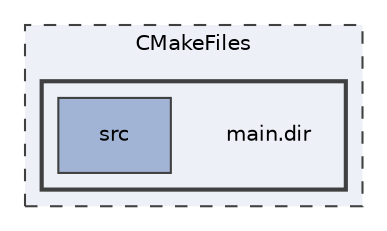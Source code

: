 digraph "CMakeFiles/main.dir"
{
 // LATEX_PDF_SIZE
  edge [fontname="Helvetica",fontsize="10",labelfontname="Helvetica",labelfontsize="10"];
  node [fontname="Helvetica",fontsize="10",shape=record];
  compound=true
  subgraph clusterdir_b7ac385aec3614fbb4bfcc289b9d5a0c {
    graph [ bgcolor="#edf0f7", pencolor="grey25", style="filled,dashed,", label="CMakeFiles", fontname="Helvetica", fontsize="10", URL="dir_b7ac385aec3614fbb4bfcc289b9d5a0c.html"]
  subgraph clusterdir_4bec8a7f1ac7abe7fab28ba6438e3ea0 {
    graph [ bgcolor="#edf0f7", pencolor="grey25", style="filled,bold,", label="", fontname="Helvetica", fontsize="10", URL="dir_4bec8a7f1ac7abe7fab28ba6438e3ea0.html"]
    dir_4bec8a7f1ac7abe7fab28ba6438e3ea0 [shape=plaintext, label="main.dir"];
  dir_3e7c53e95d7b9b1dfb6038560847b097 [shape=box, label="src", style="filled,", fillcolor="#a2b4d6", color="grey25", URL="dir_3e7c53e95d7b9b1dfb6038560847b097.html"];
  }
  }
}
